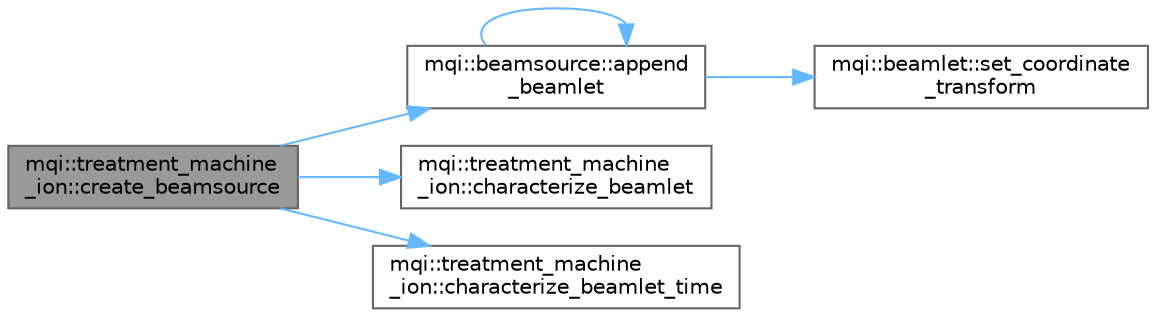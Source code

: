 digraph "mqi::treatment_machine_ion::create_beamsource"
{
 // LATEX_PDF_SIZE
  bgcolor="transparent";
  edge [fontname=Helvetica,fontsize=10,labelfontname=Helvetica,labelfontsize=10];
  node [fontname=Helvetica,fontsize=10,shape=box,height=0.2,width=0.4];
  rankdir="LR";
  Node1 [id="Node000001",label="mqi::treatment_machine\l_ion::create_beamsource",height=0.2,width=0.4,color="gray40", fillcolor="grey60", style="filled", fontcolor="black",tooltip="Creates a beam source from a vector of spots."];
  Node1 -> Node2 [id="edge1_Node000001_Node000002",color="steelblue1",style="solid",tooltip=" "];
  Node2 [id="Node000002",label="mqi::beamsource::append\l_beamlet",height=0.2,width=0.4,color="grey40", fillcolor="white", style="filled",URL="$classmqi_1_1beamsource.html#a187add0373c2eeecba666a2bebb66f3c",tooltip="Appends a beamlet to the source with a specified coordinate transformation."];
  Node2 -> Node2 [id="edge2_Node000002_Node000002",color="steelblue1",style="solid",tooltip=" "];
  Node2 -> Node3 [id="edge3_Node000002_Node000003",color="steelblue1",style="solid",tooltip=" "];
  Node3 [id="Node000003",label="mqi::beamlet::set_coordinate\l_transform",height=0.2,width=0.4,color="grey40", fillcolor="white", style="filled",URL="$classmqi_1_1beamlet.html#aa74720723f8d0f45e5c8b2422c33a894",tooltip="Sets the coordinate transformation for the beamlet."];
  Node1 -> Node4 [id="edge4_Node000001_Node000004",color="steelblue1",style="solid",tooltip=" "];
  Node4 [id="Node000004",label="mqi::treatment_machine\l_ion::characterize_beamlet",height=0.2,width=0.4,color="grey40", fillcolor="white", style="filled",URL="$classmqi_1_1treatment__machine__ion.html#adaa5a0f11b2880fdaa986e5f4b4e3a40",tooltip="Pure virtual method to characterize a modulated beamlet from DICOM spot information."];
  Node1 -> Node5 [id="edge5_Node000001_Node000005",color="steelblue1",style="solid",tooltip=" "];
  Node5 [id="Node000005",label="mqi::treatment_machine\l_ion::characterize_beamlet_time",height=0.2,width=0.4,color="grey40", fillcolor="white", style="filled",URL="$classmqi_1_1treatment__machine__ion.html#afdac8e0f35ab8d4298220fadcd28fb5a",tooltip="Characterizes the beam delivery time for a beamlet."];
}
